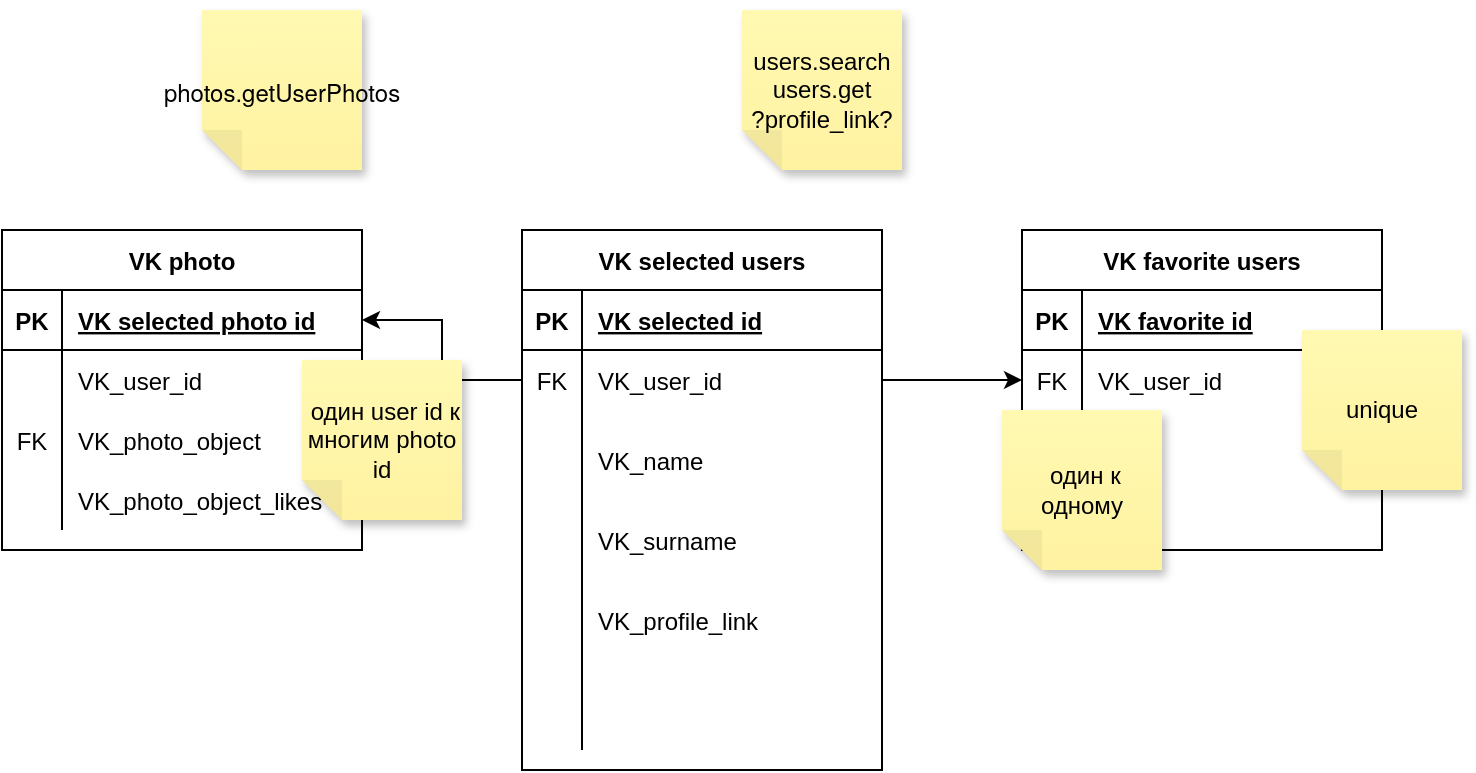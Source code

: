 <mxfile version="20.5.1" type="device"><diagram id="CHCsF8yBMgSqsEqD13Oa" name="Page-1"><mxGraphModel dx="882" dy="486" grid="1" gridSize="10" guides="1" tooltips="1" connect="1" arrows="1" fold="1" page="1" pageScale="1" pageWidth="850" pageHeight="1100" math="0" shadow="0"><root><mxCell id="0"/><mxCell id="1" parent="0"/><mxCell id="SjVuVz5x72_5-HlDwkrN-1" value="VK favorite users" style="shape=table;startSize=30;container=1;collapsible=1;childLayout=tableLayout;fixedRows=1;rowLines=0;fontStyle=1;align=center;resizeLast=1;" parent="1" vertex="1"><mxGeometry x="550" y="140" width="180" height="160" as="geometry"/></mxCell><mxCell id="SjVuVz5x72_5-HlDwkrN-2" value="" style="shape=tableRow;horizontal=0;startSize=0;swimlaneHead=0;swimlaneBody=0;fillColor=none;collapsible=0;dropTarget=0;points=[[0,0.5],[1,0.5]];portConstraint=eastwest;top=0;left=0;right=0;bottom=1;" parent="SjVuVz5x72_5-HlDwkrN-1" vertex="1"><mxGeometry y="30" width="180" height="30" as="geometry"/></mxCell><mxCell id="SjVuVz5x72_5-HlDwkrN-3" value="PK" style="shape=partialRectangle;connectable=0;fillColor=none;top=0;left=0;bottom=0;right=0;fontStyle=1;overflow=hidden;" parent="SjVuVz5x72_5-HlDwkrN-2" vertex="1"><mxGeometry width="30" height="30" as="geometry"><mxRectangle width="30" height="30" as="alternateBounds"/></mxGeometry></mxCell><mxCell id="SjVuVz5x72_5-HlDwkrN-4" value="VK favorite id" style="shape=partialRectangle;connectable=0;fillColor=none;top=0;left=0;bottom=0;right=0;align=left;spacingLeft=6;fontStyle=5;overflow=hidden;" parent="SjVuVz5x72_5-HlDwkrN-2" vertex="1"><mxGeometry x="30" width="150" height="30" as="geometry"><mxRectangle width="150" height="30" as="alternateBounds"/></mxGeometry></mxCell><mxCell id="SjVuVz5x72_5-HlDwkrN-5" value="" style="shape=tableRow;horizontal=0;startSize=0;swimlaneHead=0;swimlaneBody=0;fillColor=none;collapsible=0;dropTarget=0;points=[[0,0.5],[1,0.5]];portConstraint=eastwest;top=0;left=0;right=0;bottom=0;" parent="SjVuVz5x72_5-HlDwkrN-1" vertex="1"><mxGeometry y="60" width="180" height="30" as="geometry"/></mxCell><mxCell id="SjVuVz5x72_5-HlDwkrN-6" value="FK" style="shape=partialRectangle;connectable=0;fillColor=none;top=0;left=0;bottom=0;right=0;editable=1;overflow=hidden;" parent="SjVuVz5x72_5-HlDwkrN-5" vertex="1"><mxGeometry width="30" height="30" as="geometry"><mxRectangle width="30" height="30" as="alternateBounds"/></mxGeometry></mxCell><mxCell id="SjVuVz5x72_5-HlDwkrN-7" value="VK_user_id" style="shape=partialRectangle;connectable=0;fillColor=none;top=0;left=0;bottom=0;right=0;align=left;spacingLeft=6;overflow=hidden;" parent="SjVuVz5x72_5-HlDwkrN-5" vertex="1"><mxGeometry x="30" width="150" height="30" as="geometry"><mxRectangle width="150" height="30" as="alternateBounds"/></mxGeometry></mxCell><mxCell id="SjVuVz5x72_5-HlDwkrN-8" value="" style="shape=tableRow;horizontal=0;startSize=0;swimlaneHead=0;swimlaneBody=0;fillColor=none;collapsible=0;dropTarget=0;points=[[0,0.5],[1,0.5]];portConstraint=eastwest;top=0;left=0;right=0;bottom=0;" parent="SjVuVz5x72_5-HlDwkrN-1" vertex="1"><mxGeometry y="90" width="180" height="30" as="geometry"/></mxCell><mxCell id="SjVuVz5x72_5-HlDwkrN-9" value="" style="shape=partialRectangle;connectable=0;fillColor=none;top=0;left=0;bottom=0;right=0;editable=1;overflow=hidden;" parent="SjVuVz5x72_5-HlDwkrN-8" vertex="1"><mxGeometry width="30" height="30" as="geometry"><mxRectangle width="30" height="30" as="alternateBounds"/></mxGeometry></mxCell><mxCell id="SjVuVz5x72_5-HlDwkrN-10" value="" style="shape=partialRectangle;connectable=0;fillColor=none;top=0;left=0;bottom=0;right=0;align=left;spacingLeft=6;overflow=hidden;" parent="SjVuVz5x72_5-HlDwkrN-8" vertex="1"><mxGeometry x="30" width="150" height="30" as="geometry"><mxRectangle width="150" height="30" as="alternateBounds"/></mxGeometry></mxCell><mxCell id="SjVuVz5x72_5-HlDwkrN-11" value="" style="shape=tableRow;horizontal=0;startSize=0;swimlaneHead=0;swimlaneBody=0;fillColor=none;collapsible=0;dropTarget=0;points=[[0,0.5],[1,0.5]];portConstraint=eastwest;top=0;left=0;right=0;bottom=0;" parent="SjVuVz5x72_5-HlDwkrN-1" vertex="1"><mxGeometry y="120" width="180" height="30" as="geometry"/></mxCell><mxCell id="SjVuVz5x72_5-HlDwkrN-12" value="" style="shape=partialRectangle;connectable=0;fillColor=none;top=0;left=0;bottom=0;right=0;editable=1;overflow=hidden;" parent="SjVuVz5x72_5-HlDwkrN-11" vertex="1"><mxGeometry width="30" height="30" as="geometry"><mxRectangle width="30" height="30" as="alternateBounds"/></mxGeometry></mxCell><mxCell id="SjVuVz5x72_5-HlDwkrN-13" value="" style="shape=partialRectangle;connectable=0;fillColor=none;top=0;left=0;bottom=0;right=0;align=left;spacingLeft=6;overflow=hidden;" parent="SjVuVz5x72_5-HlDwkrN-11" vertex="1"><mxGeometry x="30" width="150" height="30" as="geometry"><mxRectangle width="150" height="30" as="alternateBounds"/></mxGeometry></mxCell><mxCell id="SjVuVz5x72_5-HlDwkrN-27" value="VK photo" style="shape=table;startSize=30;container=1;collapsible=1;childLayout=tableLayout;fixedRows=1;rowLines=0;fontStyle=1;align=center;resizeLast=1;" parent="1" vertex="1"><mxGeometry x="40" y="140" width="180" height="160" as="geometry"/></mxCell><mxCell id="SjVuVz5x72_5-HlDwkrN-28" value="" style="shape=tableRow;horizontal=0;startSize=0;swimlaneHead=0;swimlaneBody=0;fillColor=none;collapsible=0;dropTarget=0;points=[[0,0.5],[1,0.5]];portConstraint=eastwest;top=0;left=0;right=0;bottom=1;" parent="SjVuVz5x72_5-HlDwkrN-27" vertex="1"><mxGeometry y="30" width="180" height="30" as="geometry"/></mxCell><mxCell id="SjVuVz5x72_5-HlDwkrN-29" value="PK" style="shape=partialRectangle;connectable=0;fillColor=none;top=0;left=0;bottom=0;right=0;fontStyle=1;overflow=hidden;" parent="SjVuVz5x72_5-HlDwkrN-28" vertex="1"><mxGeometry width="30" height="30" as="geometry"><mxRectangle width="30" height="30" as="alternateBounds"/></mxGeometry></mxCell><mxCell id="SjVuVz5x72_5-HlDwkrN-30" value="VK selected photo id" style="shape=partialRectangle;connectable=0;fillColor=none;top=0;left=0;bottom=0;right=0;align=left;spacingLeft=6;fontStyle=5;overflow=hidden;" parent="SjVuVz5x72_5-HlDwkrN-28" vertex="1"><mxGeometry x="30" width="150" height="30" as="geometry"><mxRectangle width="150" height="30" as="alternateBounds"/></mxGeometry></mxCell><mxCell id="SjVuVz5x72_5-HlDwkrN-31" value="" style="shape=tableRow;horizontal=0;startSize=0;swimlaneHead=0;swimlaneBody=0;fillColor=none;collapsible=0;dropTarget=0;points=[[0,0.5],[1,0.5]];portConstraint=eastwest;top=0;left=0;right=0;bottom=0;" parent="SjVuVz5x72_5-HlDwkrN-27" vertex="1"><mxGeometry y="60" width="180" height="30" as="geometry"/></mxCell><mxCell id="SjVuVz5x72_5-HlDwkrN-32" value="" style="shape=partialRectangle;connectable=0;fillColor=none;top=0;left=0;bottom=0;right=0;editable=1;overflow=hidden;" parent="SjVuVz5x72_5-HlDwkrN-31" vertex="1"><mxGeometry width="30" height="30" as="geometry"><mxRectangle width="30" height="30" as="alternateBounds"/></mxGeometry></mxCell><mxCell id="SjVuVz5x72_5-HlDwkrN-33" value="VK_user_id" style="shape=partialRectangle;connectable=0;fillColor=none;top=0;left=0;bottom=0;right=0;align=left;spacingLeft=6;overflow=hidden;" parent="SjVuVz5x72_5-HlDwkrN-31" vertex="1"><mxGeometry x="30" width="150" height="30" as="geometry"><mxRectangle width="150" height="30" as="alternateBounds"/></mxGeometry></mxCell><mxCell id="SjVuVz5x72_5-HlDwkrN-34" value="" style="shape=tableRow;horizontal=0;startSize=0;swimlaneHead=0;swimlaneBody=0;fillColor=none;collapsible=0;dropTarget=0;points=[[0,0.5],[1,0.5]];portConstraint=eastwest;top=0;left=0;right=0;bottom=0;" parent="SjVuVz5x72_5-HlDwkrN-27" vertex="1"><mxGeometry y="90" width="180" height="30" as="geometry"/></mxCell><mxCell id="SjVuVz5x72_5-HlDwkrN-35" value="FK" style="shape=partialRectangle;connectable=0;fillColor=none;top=0;left=0;bottom=0;right=0;editable=1;overflow=hidden;" parent="SjVuVz5x72_5-HlDwkrN-34" vertex="1"><mxGeometry width="30" height="30" as="geometry"><mxRectangle width="30" height="30" as="alternateBounds"/></mxGeometry></mxCell><mxCell id="SjVuVz5x72_5-HlDwkrN-36" value="VK_photo_object" style="shape=partialRectangle;connectable=0;fillColor=none;top=0;left=0;bottom=0;right=0;align=left;spacingLeft=6;overflow=hidden;" parent="SjVuVz5x72_5-HlDwkrN-34" vertex="1"><mxGeometry x="30" width="150" height="30" as="geometry"><mxRectangle width="150" height="30" as="alternateBounds"/></mxGeometry></mxCell><mxCell id="SjVuVz5x72_5-HlDwkrN-37" value="" style="shape=tableRow;horizontal=0;startSize=0;swimlaneHead=0;swimlaneBody=0;fillColor=none;collapsible=0;dropTarget=0;points=[[0,0.5],[1,0.5]];portConstraint=eastwest;top=0;left=0;right=0;bottom=0;" parent="SjVuVz5x72_5-HlDwkrN-27" vertex="1"><mxGeometry y="120" width="180" height="30" as="geometry"/></mxCell><mxCell id="SjVuVz5x72_5-HlDwkrN-38" value="" style="shape=partialRectangle;connectable=0;fillColor=none;top=0;left=0;bottom=0;right=0;editable=1;overflow=hidden;" parent="SjVuVz5x72_5-HlDwkrN-37" vertex="1"><mxGeometry width="30" height="30" as="geometry"><mxRectangle width="30" height="30" as="alternateBounds"/></mxGeometry></mxCell><mxCell id="SjVuVz5x72_5-HlDwkrN-39" value="VK_photo_object_likes" style="shape=partialRectangle;connectable=0;fillColor=none;top=0;left=0;bottom=0;right=0;align=left;spacingLeft=6;overflow=hidden;" parent="SjVuVz5x72_5-HlDwkrN-37" vertex="1"><mxGeometry x="30" width="150" height="30" as="geometry"><mxRectangle width="150" height="30" as="alternateBounds"/></mxGeometry></mxCell><mxCell id="SjVuVz5x72_5-HlDwkrN-48" value="VK selected users" style="shape=table;startSize=30;container=1;collapsible=1;childLayout=tableLayout;fixedRows=1;rowLines=0;fontStyle=1;align=center;resizeLast=1;" parent="1" vertex="1"><mxGeometry x="300" y="140" width="180" height="270" as="geometry"/></mxCell><mxCell id="SjVuVz5x72_5-HlDwkrN-49" value="" style="shape=tableRow;horizontal=0;startSize=0;swimlaneHead=0;swimlaneBody=0;fillColor=none;collapsible=0;dropTarget=0;points=[[0,0.5],[1,0.5]];portConstraint=eastwest;top=0;left=0;right=0;bottom=1;" parent="SjVuVz5x72_5-HlDwkrN-48" vertex="1"><mxGeometry y="30" width="180" height="30" as="geometry"/></mxCell><mxCell id="SjVuVz5x72_5-HlDwkrN-50" value="PK" style="shape=partialRectangle;connectable=0;fillColor=none;top=0;left=0;bottom=0;right=0;fontStyle=1;overflow=hidden;" parent="SjVuVz5x72_5-HlDwkrN-49" vertex="1"><mxGeometry width="30" height="30" as="geometry"><mxRectangle width="30" height="30" as="alternateBounds"/></mxGeometry></mxCell><mxCell id="SjVuVz5x72_5-HlDwkrN-51" value="VK selected id" style="shape=partialRectangle;connectable=0;fillColor=none;top=0;left=0;bottom=0;right=0;align=left;spacingLeft=6;fontStyle=5;overflow=hidden;" parent="SjVuVz5x72_5-HlDwkrN-49" vertex="1"><mxGeometry x="30" width="150" height="30" as="geometry"><mxRectangle width="150" height="30" as="alternateBounds"/></mxGeometry></mxCell><mxCell id="SjVuVz5x72_5-HlDwkrN-52" value="" style="shape=tableRow;horizontal=0;startSize=0;swimlaneHead=0;swimlaneBody=0;fillColor=none;collapsible=0;dropTarget=0;points=[[0,0.5],[1,0.5]];portConstraint=eastwest;top=0;left=0;right=0;bottom=0;" parent="SjVuVz5x72_5-HlDwkrN-48" vertex="1"><mxGeometry y="60" width="180" height="30" as="geometry"/></mxCell><mxCell id="SjVuVz5x72_5-HlDwkrN-53" value="FK" style="shape=partialRectangle;connectable=0;fillColor=none;top=0;left=0;bottom=0;right=0;editable=1;overflow=hidden;" parent="SjVuVz5x72_5-HlDwkrN-52" vertex="1"><mxGeometry width="30" height="30" as="geometry"><mxRectangle width="30" height="30" as="alternateBounds"/></mxGeometry></mxCell><mxCell id="SjVuVz5x72_5-HlDwkrN-54" value="VK_user_id" style="shape=partialRectangle;connectable=0;fillColor=none;top=0;left=0;bottom=0;right=0;align=left;spacingLeft=6;overflow=hidden;" parent="SjVuVz5x72_5-HlDwkrN-52" vertex="1"><mxGeometry x="30" width="150" height="30" as="geometry"><mxRectangle width="150" height="30" as="alternateBounds"/></mxGeometry></mxCell><mxCell id="SjVuVz5x72_5-HlDwkrN-58" value="" style="shape=tableRow;horizontal=0;startSize=0;swimlaneHead=0;swimlaneBody=0;fillColor=none;collapsible=0;dropTarget=0;points=[[0,0.5],[1,0.5]];portConstraint=eastwest;top=0;left=0;right=0;bottom=0;" parent="SjVuVz5x72_5-HlDwkrN-48" vertex="1"><mxGeometry y="90" width="180" height="170" as="geometry"/></mxCell><mxCell id="SjVuVz5x72_5-HlDwkrN-59" value="" style="shape=partialRectangle;connectable=0;fillColor=none;top=0;left=0;bottom=0;right=0;editable=1;overflow=hidden;" parent="SjVuVz5x72_5-HlDwkrN-58" vertex="1"><mxGeometry width="30" height="170" as="geometry"><mxRectangle width="30" height="170" as="alternateBounds"/></mxGeometry></mxCell><mxCell id="SjVuVz5x72_5-HlDwkrN-60" value="" style="shape=partialRectangle;connectable=0;fillColor=none;top=0;left=0;bottom=0;right=0;align=left;spacingLeft=6;overflow=hidden;" parent="SjVuVz5x72_5-HlDwkrN-58" vertex="1"><mxGeometry x="30" width="150" height="170" as="geometry"><mxRectangle width="150" height="170" as="alternateBounds"/></mxGeometry></mxCell><mxCell id="s_aVknyzFsIUulm-d4XM-2" value="VK_name" style="shape=partialRectangle;connectable=0;fillColor=none;top=0;left=0;bottom=0;right=0;align=left;spacingLeft=6;overflow=hidden;" vertex="1" parent="1"><mxGeometry x="330" y="240" width="150" height="30" as="geometry"><mxRectangle width="150" height="30" as="alternateBounds"/></mxGeometry></mxCell><mxCell id="s_aVknyzFsIUulm-d4XM-5" value="VK_surname" style="shape=partialRectangle;connectable=0;fillColor=none;top=0;left=0;bottom=0;right=0;align=left;spacingLeft=6;overflow=hidden;" vertex="1" parent="1"><mxGeometry x="330" y="280" width="150" height="30" as="geometry"><mxRectangle width="150" height="30" as="alternateBounds"/></mxGeometry></mxCell><mxCell id="s_aVknyzFsIUulm-d4XM-6" value="VK_profile_link" style="shape=partialRectangle;connectable=0;fillColor=none;top=0;left=0;bottom=0;right=0;align=left;spacingLeft=6;overflow=hidden;" vertex="1" parent="1"><mxGeometry x="330" y="320" width="150" height="30" as="geometry"><mxRectangle width="150" height="30" as="alternateBounds"/></mxGeometry></mxCell><mxCell id="s_aVknyzFsIUulm-d4XM-8" value="" style="edgeStyle=orthogonalEdgeStyle;rounded=0;orthogonalLoop=1;jettySize=auto;html=1;entryX=1;entryY=0.5;entryDx=0;entryDy=0;exitX=0;exitY=0.5;exitDx=0;exitDy=0;" edge="1" parent="1" source="SjVuVz5x72_5-HlDwkrN-52" target="SjVuVz5x72_5-HlDwkrN-28"><mxGeometry relative="1" as="geometry"><mxPoint x="230" y="180" as="targetPoint"/><mxPoint x="300" y="180" as="sourcePoint"/></mxGeometry></mxCell><mxCell id="s_aVknyzFsIUulm-d4XM-9" value="&amp;nbsp;один к одному" style="shape=note;whiteSpace=wrap;html=1;backgroundOutline=1;fontColor=#000000;darkOpacity=0.05;fillColor=#FFF9B2;strokeColor=none;fillStyle=solid;direction=west;gradientDirection=north;gradientColor=#FFF2A1;shadow=1;size=20;pointerEvents=1;" vertex="1" parent="1"><mxGeometry x="540" y="230" width="80" height="80" as="geometry"/></mxCell><mxCell id="s_aVknyzFsIUulm-d4XM-10" value="&amp;nbsp;один user id к многим photo id" style="shape=note;whiteSpace=wrap;html=1;backgroundOutline=1;fontColor=#000000;darkOpacity=0.05;fillColor=#FFF9B2;strokeColor=none;fillStyle=solid;direction=west;gradientDirection=north;gradientColor=#FFF2A1;shadow=1;size=20;pointerEvents=1;" vertex="1" parent="1"><mxGeometry x="190" y="205" width="80" height="80" as="geometry"/></mxCell><mxCell id="s_aVknyzFsIUulm-d4XM-11" value="unique" style="shape=note;whiteSpace=wrap;html=1;backgroundOutline=1;fontColor=#000000;darkOpacity=0.05;fillColor=#FFF9B2;strokeColor=none;fillStyle=solid;direction=west;gradientDirection=north;gradientColor=#FFF2A1;shadow=1;size=20;pointerEvents=1;" vertex="1" parent="1"><mxGeometry x="690" y="190" width="80" height="80" as="geometry"/></mxCell><mxCell id="s_aVknyzFsIUulm-d4XM-12" value="&lt;p style=&quot;margin: 0px; font-variant-numeric: normal; font-variant-east-asian: normal; font-stretch: normal; line-height: normal; font-family: &amp;quot;Helvetica Neue&amp;quot;; text-align: start;&quot; class=&quot;p1&quot;&gt;photos.getUserPhotos&lt;/p&gt;" style="shape=note;whiteSpace=wrap;html=1;backgroundOutline=1;fontColor=#000000;darkOpacity=0.05;fillColor=#FFF9B2;strokeColor=none;fillStyle=solid;direction=west;gradientDirection=north;gradientColor=#FFF2A1;shadow=1;size=20;pointerEvents=1;" vertex="1" parent="1"><mxGeometry x="140" y="30" width="80" height="80" as="geometry"/></mxCell><mxCell id="s_aVknyzFsIUulm-d4XM-13" value="users.search&lt;br&gt;users.get&lt;br&gt;?profile_link?" style="shape=note;whiteSpace=wrap;html=1;backgroundOutline=1;fontColor=#000000;darkOpacity=0.05;fillColor=#FFF9B2;strokeColor=none;fillStyle=solid;direction=west;gradientDirection=north;gradientColor=#FFF2A1;shadow=1;size=20;pointerEvents=1;" vertex="1" parent="1"><mxGeometry x="410" y="30" width="80" height="80" as="geometry"/></mxCell><mxCell id="s_aVknyzFsIUulm-d4XM-14" value="" style="edgeStyle=orthogonalEdgeStyle;rounded=0;orthogonalLoop=1;jettySize=auto;html=1;entryX=0;entryY=0.5;entryDx=0;entryDy=0;exitX=1;exitY=0.5;exitDx=0;exitDy=0;" edge="1" parent="1" source="SjVuVz5x72_5-HlDwkrN-52" target="SjVuVz5x72_5-HlDwkrN-5"><mxGeometry relative="1" as="geometry"><mxPoint x="230" y="165" as="targetPoint"/><mxPoint x="310" y="195" as="sourcePoint"/></mxGeometry></mxCell></root></mxGraphModel></diagram></mxfile>